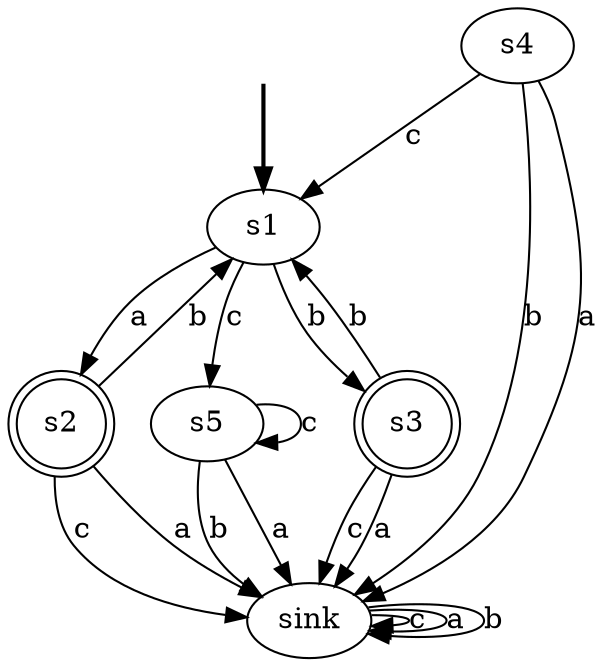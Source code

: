 digraph {
	fake [style=invisible]
	s4
	s5
	s2 [shape=doublecircle]
	s1 [root=true]
	s3 [shape=doublecircle]
	sink
	fake -> s1 [style=bold]
	s4 -> sink [label=b]
	s4 -> sink [label=a]
	s4 -> s1 [label=c]
	s5 -> sink [label=b]
	s5 -> sink [label=a]
	s5 -> s5 [label=c]
	s2 -> sink [label=c]
	s2 -> sink [label=a]
	s2 -> s1 [label=b]
	s1 -> s5 [label=c]
	s1 -> s2 [label=a]
	s1 -> s3 [label=b]
	s3 -> sink [label=c]
	s3 -> sink [label=a]
	s3 -> s1 [label=b]
	sink -> sink [label=c]
	sink -> sink [label=a]
	sink -> sink [label=b]
}
